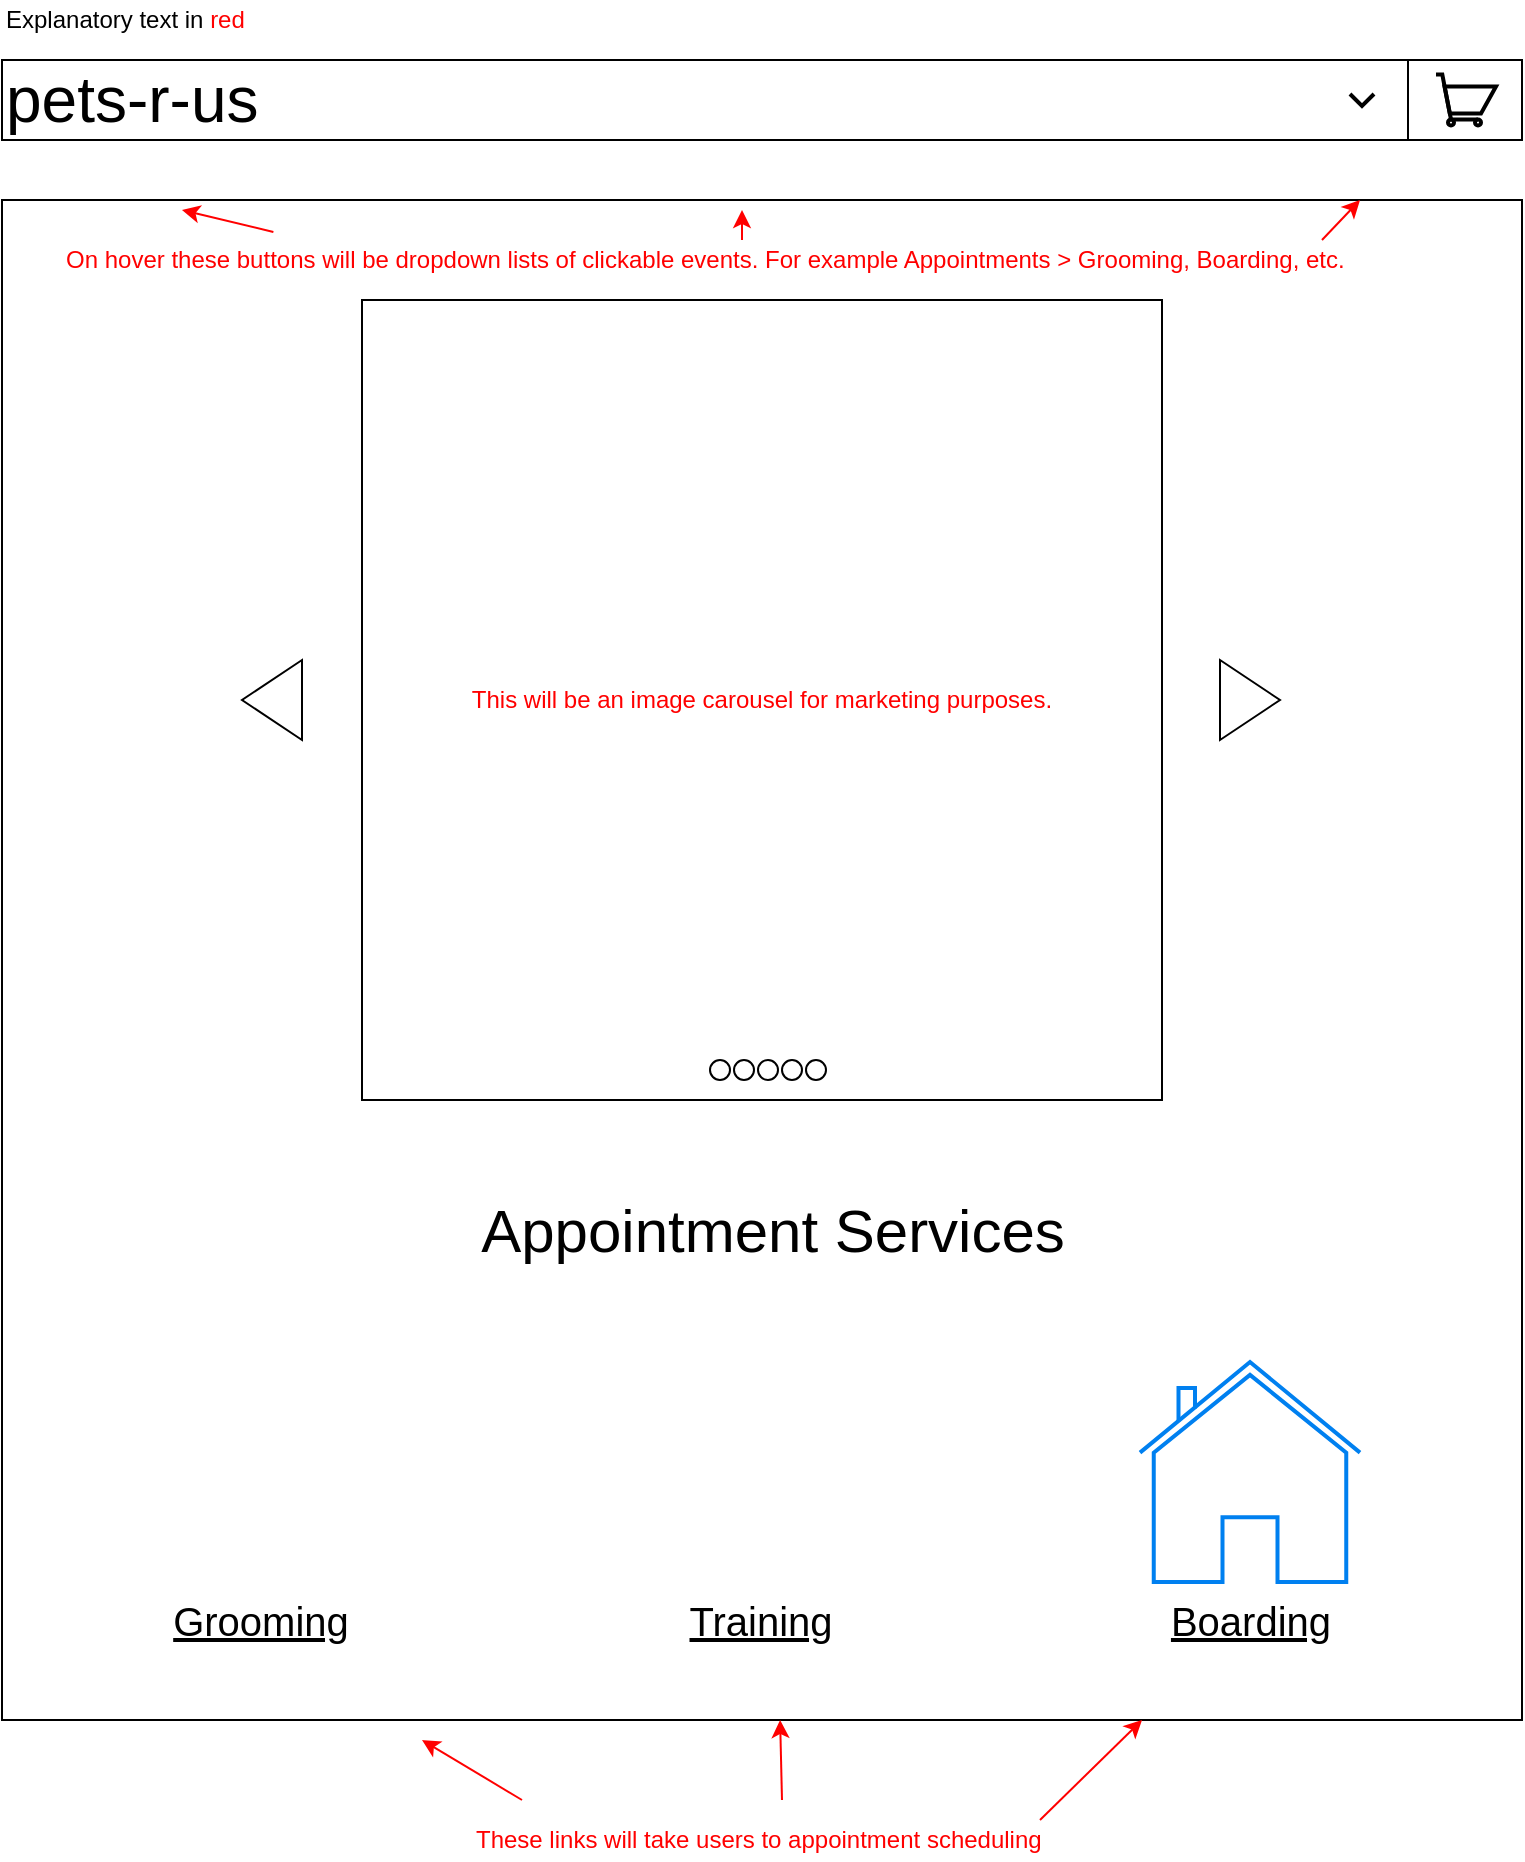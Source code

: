 <mxfile version="13.9.9" type="github">
  <diagram id="vqAz7mFe_bX8_XPS133d" name="Page-1">
    <mxGraphModel dx="1426" dy="794" grid="1" gridSize="10" guides="1" tooltips="1" connect="1" arrows="1" fold="1" page="1" pageScale="1" pageWidth="850" pageHeight="1100" math="0" shadow="0">
      <root>
        <mxCell id="0" />
        <mxCell id="1" parent="0" />
        <mxCell id="3avs3_zd8cKEyKvQoN6--27" value="" style="whiteSpace=wrap;html=1;aspect=fixed;" parent="1" vertex="1">
          <mxGeometry x="40" y="110" width="760" height="760" as="geometry" />
        </mxCell>
        <mxCell id="lcX1lfoyKaqcj_of0QZ5-1" value="&lt;font style=&quot;font-size: 32px&quot;&gt;pets-r-us&lt;/font&gt;" style="rounded=0;whiteSpace=wrap;html=1;align=left;" parent="1" vertex="1">
          <mxGeometry x="40" y="40" width="760" height="40" as="geometry" />
        </mxCell>
        <mxCell id="lcX1lfoyKaqcj_of0QZ5-3" value="&lt;font color=&quot;#ff0000&quot;&gt;This will be an image carousel for marketing purposes.&lt;/font&gt;" style="whiteSpace=wrap;html=1;aspect=fixed;" parent="1" vertex="1">
          <mxGeometry x="220" y="160" width="400" height="400" as="geometry" />
        </mxCell>
        <mxCell id="lcX1lfoyKaqcj_of0QZ5-4" value="" style="shape=image;html=1;verticalAlign=top;verticalLabelPosition=bottom;labelBackgroundColor=#ffffff;imageAspect=0;aspect=fixed;image=https://cdn4.iconfinder.com/data/icons/common-toolbar/36/Cut-2-128.png" parent="1" vertex="1">
          <mxGeometry x="119" y="682" width="128" height="128" as="geometry" />
        </mxCell>
        <mxCell id="lcX1lfoyKaqcj_of0QZ5-5" value="" style="shape=image;html=1;verticalAlign=top;verticalLabelPosition=bottom;labelBackgroundColor=#ffffff;imageAspect=0;aspect=fixed;image=https://cdn4.iconfinder.com/data/icons/general-office/91/General_Office_06-128.png" parent="1" vertex="1">
          <mxGeometry x="356" y="680" width="128" height="128" as="geometry" />
        </mxCell>
        <mxCell id="lcX1lfoyKaqcj_of0QZ5-6" value="" style="html=1;verticalLabelPosition=bottom;align=center;labelBackgroundColor=#ffffff;verticalAlign=top;strokeWidth=2;strokeColor=#0080F0;shadow=0;dashed=0;shape=mxgraph.ios7.icons.home;" parent="1" vertex="1">
          <mxGeometry x="609" y="691" width="110" height="110" as="geometry" />
        </mxCell>
        <mxCell id="lcX1lfoyKaqcj_of0QZ5-8" value="&lt;font style=&quot;font-size: 30px&quot;&gt;Appointment Services&lt;/font&gt;" style="text;html=1;align=center;verticalAlign=middle;resizable=0;points=[];autosize=1;" parent="1" vertex="1">
          <mxGeometry x="270" y="610" width="310" height="30" as="geometry" />
        </mxCell>
        <mxCell id="lcX1lfoyKaqcj_of0QZ5-9" value="&lt;font style=&quot;font-size: 20px&quot;&gt;&lt;u&gt;Grooming&lt;/u&gt;&lt;/font&gt;" style="text;html=1;align=center;verticalAlign=middle;resizable=0;points=[];autosize=1;" parent="1" vertex="1">
          <mxGeometry x="119" y="810" width="100" height="20" as="geometry" />
        </mxCell>
        <mxCell id="lcX1lfoyKaqcj_of0QZ5-10" value="&lt;font style=&quot;font-size: 20px&quot;&gt;&lt;u&gt;Training&lt;/u&gt;&lt;/font&gt;" style="text;html=1;align=center;verticalAlign=middle;resizable=0;points=[];autosize=1;" parent="1" vertex="1">
          <mxGeometry x="374" y="810" width="90" height="20" as="geometry" />
        </mxCell>
        <mxCell id="lcX1lfoyKaqcj_of0QZ5-11" value="&lt;font style=&quot;font-size: 20px&quot;&gt;&lt;u&gt;Boarding&lt;/u&gt;&lt;/font&gt;" style="text;html=1;align=center;verticalAlign=middle;resizable=0;points=[];autosize=1;" parent="1" vertex="1">
          <mxGeometry x="614" y="810" width="100" height="20" as="geometry" />
        </mxCell>
        <mxCell id="3avs3_zd8cKEyKvQoN6--6" value="" style="shape=image;html=1;verticalAlign=top;verticalLabelPosition=bottom;labelBackgroundColor=#ffffff;imageAspect=0;aspect=fixed;image=https://cdn3.iconfinder.com/data/icons/fugue/icon_shadowless/user-silhouette.png" parent="1" vertex="1">
          <mxGeometry x="684" y="45" width="30" height="30" as="geometry" />
        </mxCell>
        <mxCell id="3avs3_zd8cKEyKvQoN6--7" value="" style="html=1;verticalLabelPosition=bottom;align=center;labelBackgroundColor=#ffffff;verticalAlign=top;strokeWidth=2;shadow=0;dashed=0;shape=mxgraph.ios7.icons.shopping_cart;" parent="1" vertex="1">
          <mxGeometry x="757" y="47.25" width="30" height="25.5" as="geometry" />
        </mxCell>
        <mxCell id="3avs3_zd8cKEyKvQoN6--8" value="" style="html=1;verticalLabelPosition=bottom;labelBackgroundColor=#ffffff;verticalAlign=top;shadow=0;dashed=0;strokeWidth=2;shape=mxgraph.ios7.misc.down;" parent="1" vertex="1">
          <mxGeometry x="714" y="57" width="12" height="6" as="geometry" />
        </mxCell>
        <mxCell id="3avs3_zd8cKEyKvQoN6--9" value="" style="endArrow=none;html=1;" parent="1" edge="1">
          <mxGeometry width="50" height="50" relative="1" as="geometry">
            <mxPoint x="743" y="80" as="sourcePoint" />
            <mxPoint x="743" y="40" as="targetPoint" />
          </mxGeometry>
        </mxCell>
        <mxCell id="3avs3_zd8cKEyKvQoN6--16" value="" style="triangle;whiteSpace=wrap;html=1;strokeColor=#000000;" parent="1" vertex="1">
          <mxGeometry x="649" y="340" width="30" height="40" as="geometry" />
        </mxCell>
        <mxCell id="3avs3_zd8cKEyKvQoN6--17" value="" style="triangle;whiteSpace=wrap;html=1;strokeColor=#000000;direction=west;" parent="1" vertex="1">
          <mxGeometry x="160" y="340" width="30" height="40" as="geometry" />
        </mxCell>
        <mxCell id="3avs3_zd8cKEyKvQoN6--18" value="" style="ellipse;whiteSpace=wrap;html=1;aspect=fixed;strokeColor=#000000;" parent="1" vertex="1">
          <mxGeometry x="394" y="540" width="10" height="10" as="geometry" />
        </mxCell>
        <mxCell id="3avs3_zd8cKEyKvQoN6--19" value="" style="ellipse;whiteSpace=wrap;html=1;aspect=fixed;strokeColor=#000000;" parent="1" vertex="1">
          <mxGeometry x="406" y="540" width="10" height="10" as="geometry" />
        </mxCell>
        <mxCell id="3avs3_zd8cKEyKvQoN6--20" value="" style="ellipse;whiteSpace=wrap;html=1;aspect=fixed;strokeColor=#000000;" parent="1" vertex="1">
          <mxGeometry x="418" y="540" width="10" height="10" as="geometry" />
        </mxCell>
        <mxCell id="3avs3_zd8cKEyKvQoN6--23" value="" style="ellipse;whiteSpace=wrap;html=1;aspect=fixed;strokeColor=#000000;" parent="1" vertex="1">
          <mxGeometry x="430" y="540" width="10" height="10" as="geometry" />
        </mxCell>
        <mxCell id="3avs3_zd8cKEyKvQoN6--24" value="" style="ellipse;whiteSpace=wrap;html=1;aspect=fixed;strokeColor=#000000;" parent="1" vertex="1">
          <mxGeometry x="442" y="540" width="10" height="10" as="geometry" />
        </mxCell>
        <mxCell id="3avs3_zd8cKEyKvQoN6--38" value="&lt;font color=&quot;#ff0000&quot;&gt;On hover these buttons will be dropdown lists of clickable events. For example Appointments &amp;gt; Grooming, Boarding, etc.&lt;/font&gt;" style="text;html=1;strokeColor=none;fillColor=none;align=left;verticalAlign=middle;whiteSpace=wrap;rounded=0;" parent="1" vertex="1">
          <mxGeometry x="70" y="130" width="700" height="20" as="geometry" />
        </mxCell>
        <mxCell id="3avs3_zd8cKEyKvQoN6--41" value="" style="endArrow=classic;html=1;strokeColor=#FF0000;" parent="1" edge="1">
          <mxGeometry width="50" height="50" relative="1" as="geometry">
            <mxPoint x="700" y="130" as="sourcePoint" />
            <mxPoint x="719" y="110" as="targetPoint" />
          </mxGeometry>
        </mxCell>
        <mxCell id="3avs3_zd8cKEyKvQoN6--42" value="" style="endArrow=classic;html=1;strokeColor=#FF0000;" parent="1" edge="1">
          <mxGeometry width="50" height="50" relative="1" as="geometry">
            <mxPoint x="410" y="130" as="sourcePoint" />
            <mxPoint x="410" y="115" as="targetPoint" />
          </mxGeometry>
        </mxCell>
        <mxCell id="3avs3_zd8cKEyKvQoN6--43" value="Explanatory text in &lt;font color=&quot;#ff0000&quot;&gt;red&lt;/font&gt;" style="text;html=1;align=left;verticalAlign=middle;resizable=0;points=[];autosize=1;" parent="1" vertex="1">
          <mxGeometry x="40" y="10" width="130" height="20" as="geometry" />
        </mxCell>
        <mxCell id="3avs3_zd8cKEyKvQoN6--45" value="" style="endArrow=classic;html=1;strokeColor=#FF0000;exitX=0.151;exitY=-0.2;exitDx=0;exitDy=0;exitPerimeter=0;" parent="1" source="3avs3_zd8cKEyKvQoN6--38" edge="1">
          <mxGeometry width="50" height="50" relative="1" as="geometry">
            <mxPoint x="70" y="165" as="sourcePoint" />
            <mxPoint x="130" y="115" as="targetPoint" />
          </mxGeometry>
        </mxCell>
        <mxCell id="3avs3_zd8cKEyKvQoN6--46" value="&lt;font color=&quot;#ff0000&quot;&gt;These links will take users to appointment scheduling&lt;/font&gt;" style="text;html=1;align=left;verticalAlign=middle;resizable=0;points=[];autosize=1;" parent="1" vertex="1">
          <mxGeometry x="275" y="920" width="300" height="20" as="geometry" />
        </mxCell>
        <mxCell id="3avs3_zd8cKEyKvQoN6--47" value="" style="endArrow=classic;html=1;strokeColor=#FF0000;" parent="1" edge="1">
          <mxGeometry width="50" height="50" relative="1" as="geometry">
            <mxPoint x="559" y="920" as="sourcePoint" />
            <mxPoint x="610" y="870" as="targetPoint" />
          </mxGeometry>
        </mxCell>
        <mxCell id="3avs3_zd8cKEyKvQoN6--48" value="" style="endArrow=classic;html=1;strokeColor=#FF0000;" parent="1" target="3avs3_zd8cKEyKvQoN6--27" edge="1">
          <mxGeometry width="50" height="50" relative="1" as="geometry">
            <mxPoint x="430" y="910" as="sourcePoint" />
            <mxPoint x="480" y="860" as="targetPoint" />
          </mxGeometry>
        </mxCell>
        <mxCell id="3avs3_zd8cKEyKvQoN6--49" value="" style="endArrow=classic;html=1;strokeColor=#FF0000;" parent="1" edge="1">
          <mxGeometry width="50" height="50" relative="1" as="geometry">
            <mxPoint x="300" y="910" as="sourcePoint" />
            <mxPoint x="250" y="880" as="targetPoint" />
          </mxGeometry>
        </mxCell>
      </root>
    </mxGraphModel>
  </diagram>
</mxfile>

